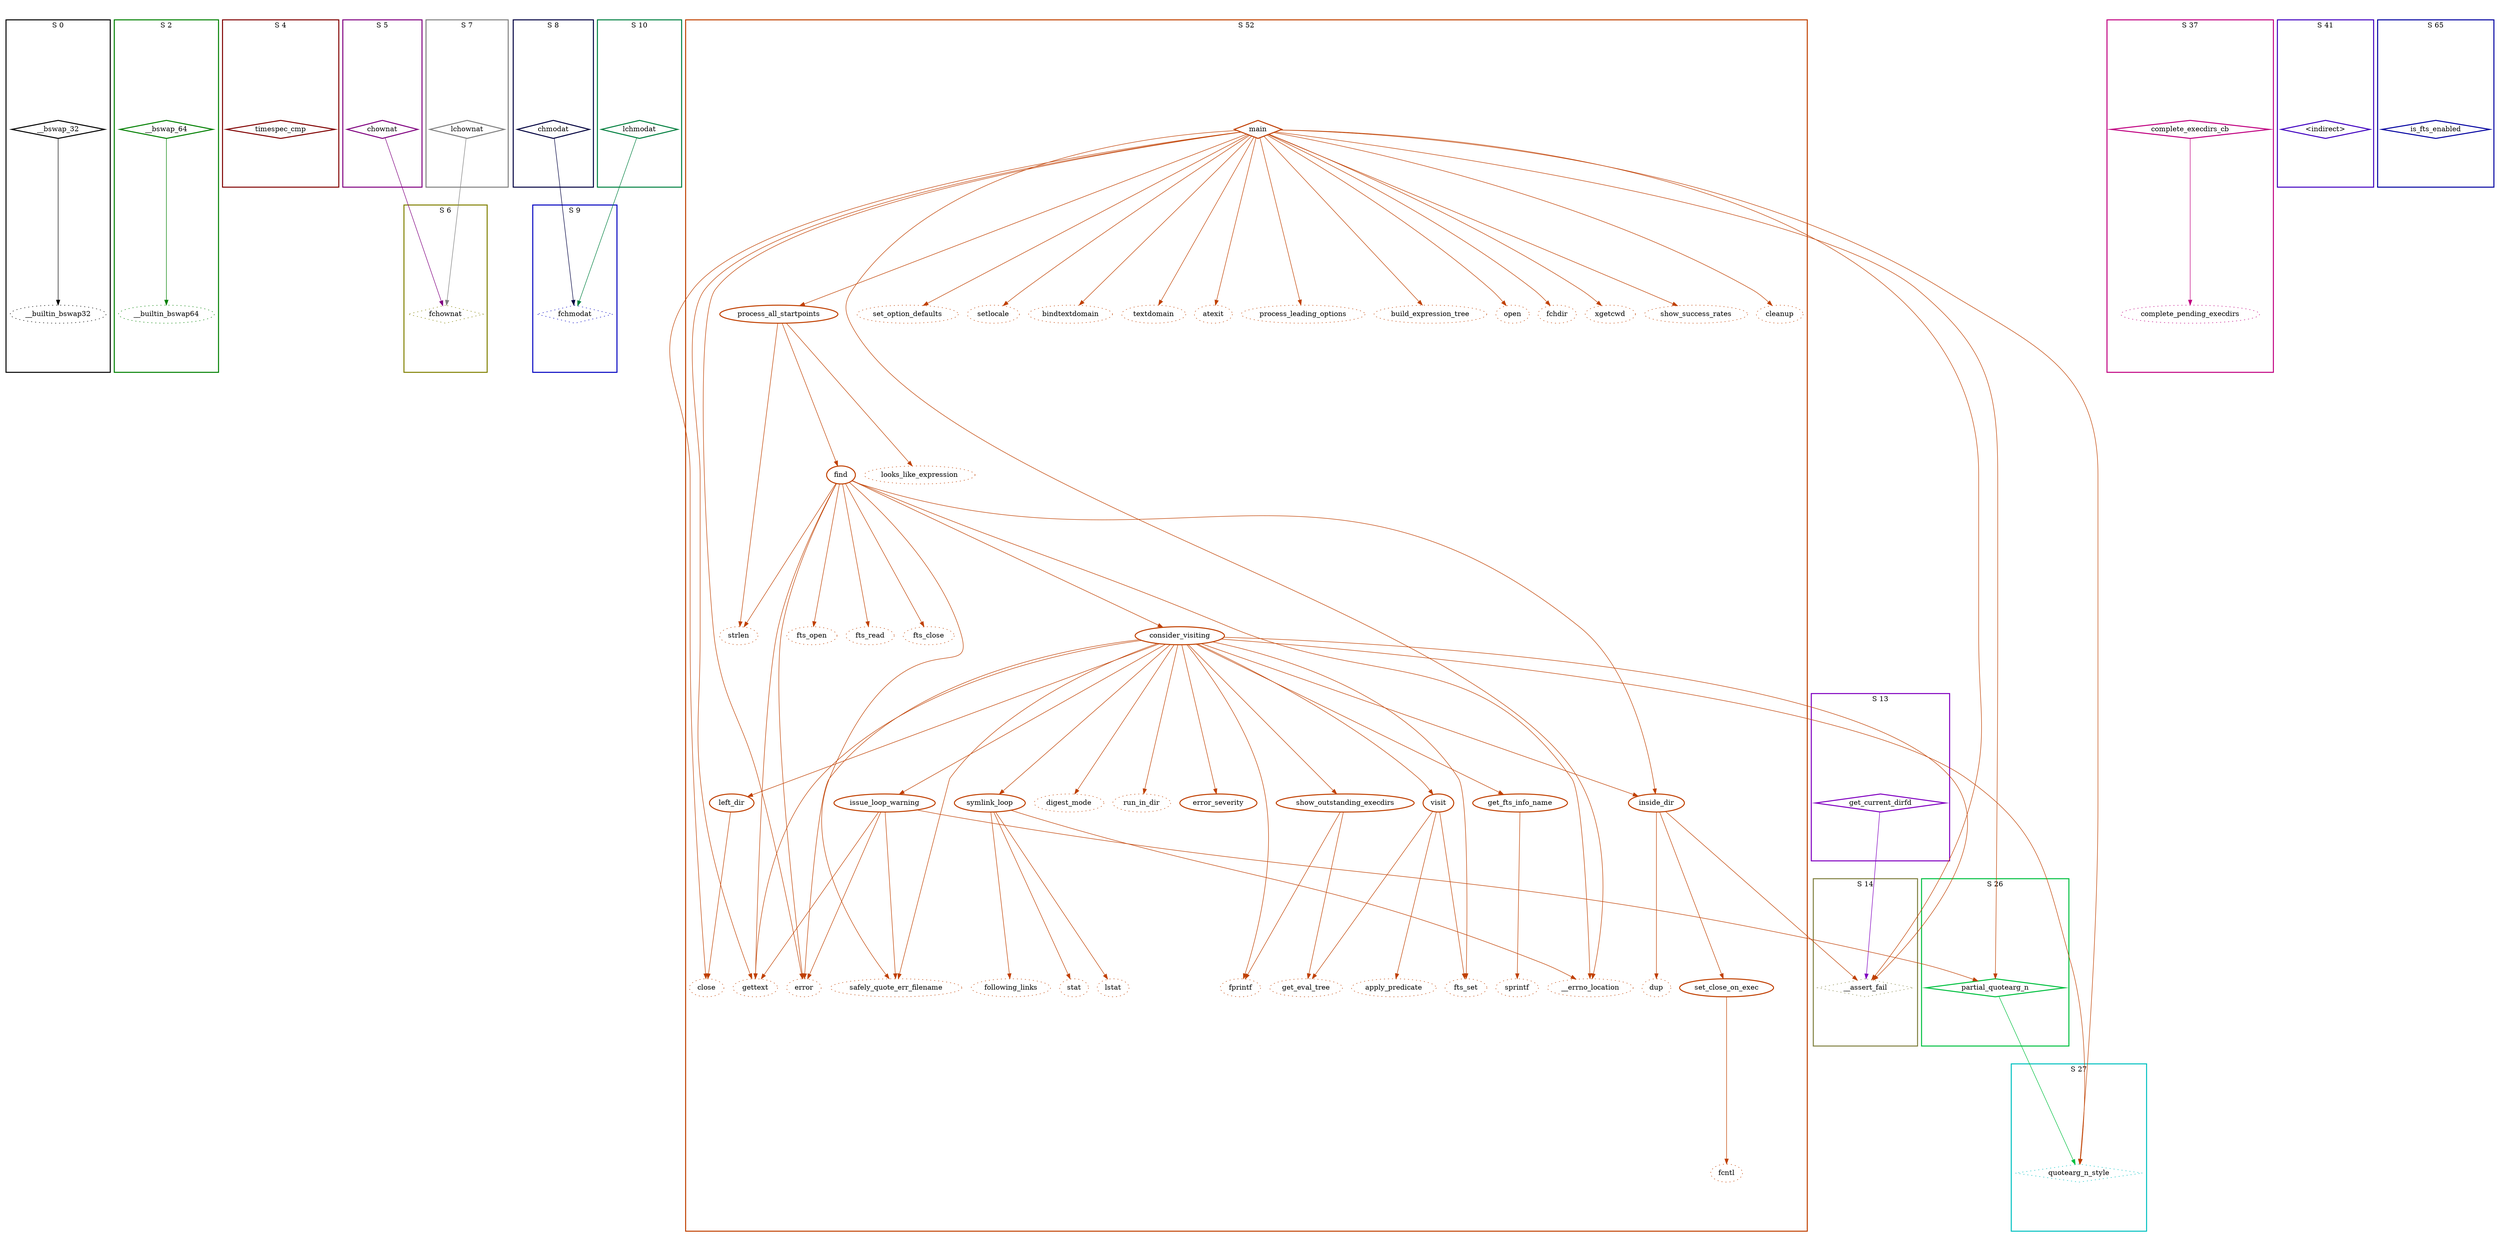 digraph G {
  ratio=0.500000;
  "UV __bswap_32 (0)" [shape=diamond, label="__bswap_32", color="#000000",
                       style=bold];
  "UV __builtin_bswap32 (1)" [label="__builtin_bswap32", color="#000000",
                              style=dotted];
  "UV __bswap_64 (2)" [shape=diamond, label="__bswap_64", color="#008000",
                       style=bold];
  "UV __builtin_bswap64 (3)" [label="__builtin_bswap64", color="#008000",
                              style=dotted];
  "UV timespec_cmp (4)" [shape=diamond, label="timespec_cmp",
                         color="#800000", style=bold];
  "UV chownat (5)" [shape=diamond, label="chownat", color="#800080",
                    style=bold];
  "UV fchownat (6)" [shape=diamond, label="fchownat", color="#808000",
                     style=dotted];
  "UV lchownat (7)" [shape=diamond, label="lchownat", color="#808080",
                     style=bold];
  "UV chmodat (8)" [shape=diamond, label="chmodat", color="#000040",
                    style=bold];
  "UV fchmodat (9)" [shape=diamond, label="fchmodat", color="#0000C0",
                     style=dotted];
  "UV lchmodat (10)" [shape=diamond, label="lchmodat", color="#008040",
                      style=bold];
  "UV set_close_on_exec (11)" [label="set_close_on_exec", color="#C04000",
                               style=bold];
  "UV fcntl (12)" [label="fcntl", color="#C04000", style=dotted];
  "UV get_current_dirfd (13)" [shape=diamond, label="get_current_dirfd",
                               color="#8000C0", style=bold];
  "UV __assert_fail (14)" [shape=diamond, label="__assert_fail",
                           color="#808040", style=dotted];
  "UV left_dir (15)" [label="left_dir", color="#C04000", style=bold];
  "UV close (16)" [label="close", color="#C04000", style=dotted];
  "UV inside_dir (17)" [label="inside_dir", color="#C04000", style=bold];
  "UV dup (18)" [label="dup", color="#C04000", style=dotted];
  "UV error_severity (19)" [label="error_severity", color="#C04000",
                            style=bold];
  "UV get_fts_info_name (20)" [label="get_fts_info_name", color="#C04000",
                               style=bold];
  "UV sprintf (21)" [label="sprintf", color="#C04000", style=dotted];
  "UV visit (22)" [label="visit", color="#C04000", style=bold];
  "UV get_eval_tree (23)" [label="get_eval_tree", color="#C04000",
                           style=dotted];
  "UV apply_predicate (24)" [label="apply_predicate", color="#C04000",
                             style=dotted];
  "UV fts_set (25)" [label="fts_set", color="#C04000", style=dotted];
  "UV partial_quotearg_n (26)" [shape=diamond, label="partial_quotearg_n",
                                color="#00C040", style=bold];
  "UV quotearg_n_style (27)" [shape=diamond, label="quotearg_n_style",
                              color="#00C0C0", style=dotted];
  "UV issue_loop_warning (28)" [label="issue_loop_warning", color="#C04000",
                                style=bold];
  "UV safely_quote_err_filename (29)" [label="safely_quote_err_filename",
                                       color="#C04000", style=dotted];
  "UV gettext (30)" [label="gettext", color="#C04000", style=dotted];
  "UV error (31)" [label="error", color="#C04000", style=dotted];
  "UV symlink_loop (32)" [label="symlink_loop", color="#C04000", style=bold];
  "UV following_links (33)" [label="following_links", color="#C04000",
                             style=dotted];
  "UV stat (34)" [label="stat", color="#C04000", style=dotted];
  "UV lstat (35)" [label="lstat", color="#C04000", style=dotted];
  "UV __errno_location (36)" [label="__errno_location", color="#C04000",
                              style=dotted];
  "UV complete_execdirs_cb (37)" [shape=diamond,
                                  label="complete_execdirs_cb",
                                  color="#C00080", style=bold];
  "UV complete_pending_execdirs (38)" [label="complete_pending_execdirs",
                                       color="#C00080", style=dotted];
  "UV show_outstanding_execdirs (39)" [label="show_outstanding_execdirs",
                                       color="#C04000", style=bold];
  "UV fprintf (40)" [label="fprintf", color="#C04000", style=dotted];
  "UV <indirect> (41)" [shape=diamond, label="<indirect>", color="#4000C0",
                        style=bold];
  "UV consider_visiting (42)" [label="consider_visiting", color="#C04000",
                               style=bold];
  "UV digest_mode (43)" [label="digest_mode", color="#C04000", style=dotted];
  "UV run_in_dir (44)" [label="run_in_dir", color="#C04000", style=dotted];
  "UV find (45)" [label="find", color="#C04000", style=bold];
  "UV strlen (46)" [label="strlen", color="#C04000", style=dotted];
  "UV fts_open (47)" [label="fts_open", color="#C04000", style=dotted];
  "UV fts_read (48)" [label="fts_read", color="#C04000", style=dotted];
  "UV fts_close (49)" [label="fts_close", color="#C04000", style=dotted];
  "UV process_all_startpoints (50)" [label="process_all_startpoints",
                                     color="#C04000", style=bold];
  "UV looks_like_expression (51)" [label="looks_like_expression",
                                   color="#C04000", style=dotted];
  "UV main (52)" [shape=diamond, label="main", color="#C04000", style=bold];
  "UV set_option_defaults (53)" [label="set_option_defaults",
                                 color="#C04000", style=dotted];
  "UV setlocale (54)" [label="setlocale", color="#C04000", style=dotted];
  "UV bindtextdomain (55)" [label="bindtextdomain", color="#C04000",
                            style=dotted];
  "UV textdomain (56)" [label="textdomain", color="#C04000", style=dotted];
  "UV atexit (57)" [label="atexit", color="#C04000", style=dotted];
  "UV process_leading_options (58)" [label="process_leading_options",
                                     color="#C04000", style=dotted];
  "UV build_expression_tree (59)" [label="build_expression_tree",
                                   color="#C04000", style=dotted];
  "UV open (60)" [label="open", color="#C04000", style=dotted];
  "UV fchdir (61)" [label="fchdir", color="#C04000", style=dotted];
  "UV xgetcwd (62)" [label="xgetcwd", color="#C04000", style=dotted];
  "UV show_success_rates (63)" [label="show_success_rates", color="#C04000",
                                style=dotted];
  "UV cleanup (64)" [label="cleanup", color="#C04000", style=dotted];
  "UV is_fts_enabled (65)" [shape=diamond, label="is_fts_enabled",
                            color="#0000A0", style=bold];
  
  subgraph cluster_27 { label="S 27";
    color="#00C0C0";
    style=bold;
    "UV quotearg_n_style (27)"; };
  subgraph cluster_41 { label="S 41";
    color="#4000C0";
    style=bold;
    "UV <indirect> (41)"; };
  subgraph cluster_0 { label="S 0";
    color="#000000";
    style=bold;
    "UV __builtin_bswap32 (1)";"UV __bswap_32 (0)"; };
  subgraph cluster_10 { label="S 10";
    color="#008040";
    style=bold;
    "UV lchmodat (10)"; };
  subgraph cluster_37 { label="S 37";
    color="#C00080";
    style=bold;
    "UV complete_pending_execdirs (38)";"UV complete_execdirs_cb (37)"; };
  subgraph cluster_2 { label="S 2";
    color="#008000";
    style=bold;
    "UV __builtin_bswap64 (3)";"UV __bswap_64 (2)"; };
  subgraph cluster_4 { label="S 4";
    color="#800000";
    style=bold;
    "UV timespec_cmp (4)"; };
  subgraph cluster_13 { label="S 13";
    color="#8000C0";
    style=bold;
    "UV get_current_dirfd (13)"; };
  subgraph cluster_52 { label="S 52";
    color="#C04000";
    style=bold;
    "UV cleanup (64)";"UV show_success_rates (63)";"UV xgetcwd (62)";"UV fchdir (61)";"UV open (60)";"UV build_expression_tree (59)";"UV process_leading_options (58)";"UV atexit (57)";"UV textdomain (56)";"UV bindtextdomain (55)";"UV setlocale (54)";"UV set_option_defaults (53)";"UV main (52)";"UV looks_like_expression (51)";"UV process_all_startpoints (50)";"UV fts_close (49)";"UV fts_read (48)";"UV fts_open (47)";"UV strlen (46)";"UV find (45)";"UV run_in_dir (44)";"UV digest_mode (43)";"UV consider_visiting (42)";"UV fprintf (40)";"UV show_outstanding_execdirs (39)";"UV __errno_location (36)";"UV lstat (35)";"UV stat (34)";"UV following_links (33)";"UV symlink_loop (32)";"UV error (31)";"UV gettext (30)";"UV safely_quote_err_filename (29)";"UV issue_loop_warning (28)";"UV fts_set (25)";"UV apply_predicate (24)";"UV get_eval_tree (23)";"UV visit (22)";"UV sprintf (21)";"UV get_fts_info_name (20)";"UV error_severity (19)";"UV dup (18)";"UV inside_dir (17)";"UV close (16)";"UV left_dir (15)";"UV fcntl (12)";"UV set_close_on_exec (11)"; };
  subgraph cluster_5 { label="S 5";
    color="#800080";
    style=bold;
    "UV chownat (5)"; };
  subgraph cluster_14 { label="S 14";
    color="#808040";
    style=bold;
    "UV __assert_fail (14)"; };
  subgraph cluster_6 { label="S 6";
    color="#808000";
    style=bold;
    "UV fchownat (6)"; };
  subgraph cluster_7 { label="S 7";
    color="#808080";
    style=bold;
    "UV lchownat (7)"; };
  subgraph cluster_8 { label="S 8";
    color="#000040";
    style=bold;
    "UV chmodat (8)"; };
  subgraph cluster_9 { label="S 9";
    color="#0000C0";
    style=bold;
    "UV fchmodat (9)"; };
  subgraph cluster_65 { label="S 65";
    color="#0000A0";
    style=bold;
    "UV is_fts_enabled (65)"; };
  subgraph cluster_26 { label="S 26";
    color="#00C040";
    style=bold;
    "UV partial_quotearg_n (26)"; };
  
  "UV __bswap_32 (0)" -> "UV __builtin_bswap32 (1)" [color="#000000"];
  "UV __bswap_64 (2)" -> "UV __builtin_bswap64 (3)" [color="#008000"];
  "UV chownat (5)" -> "UV fchownat (6)" [color="#800080"];
  "UV lchownat (7)" -> "UV fchownat (6)" [color="#808080"];
  "UV chmodat (8)" -> "UV fchmodat (9)" [color="#000040"];
  "UV lchmodat (10)" -> "UV fchmodat (9)" [color="#008040"];
  "UV set_close_on_exec (11)" -> "UV fcntl (12)" [color="#C04000"];
  "UV get_current_dirfd (13)" -> "UV __assert_fail (14)" [color="#8000C0"];
  "UV left_dir (15)" -> "UV close (16)" [color="#C04000"];
  "UV inside_dir (17)" -> "UV set_close_on_exec (11)" [color="#C04000"];
  "UV inside_dir (17)" -> "UV __assert_fail (14)" [color="#C04000"];
  "UV inside_dir (17)" -> "UV dup (18)" [color="#C04000"];
  "UV get_fts_info_name (20)" -> "UV sprintf (21)" [color="#C04000"];
  "UV visit (22)" -> "UV get_eval_tree (23)" [color="#C04000"];
  "UV visit (22)" -> "UV apply_predicate (24)" [color="#C04000"];
  "UV visit (22)" -> "UV fts_set (25)" [color="#C04000"];
  "UV partial_quotearg_n (26)" -> "UV quotearg_n_style (27)" [color="#00C040"];
  "UV issue_loop_warning (28)" -> "UV partial_quotearg_n (26)" [color="#C04000"];
  "UV issue_loop_warning (28)" -> "UV safely_quote_err_filename (29)" [
  color="#C04000"];
  "UV issue_loop_warning (28)" -> "UV gettext (30)" [color="#C04000"];
  "UV issue_loop_warning (28)" -> "UV error (31)" [color="#C04000"];
  "UV symlink_loop (32)" -> "UV following_links (33)" [color="#C04000"];
  "UV symlink_loop (32)" -> "UV stat (34)" [color="#C04000"];
  "UV symlink_loop (32)" -> "UV lstat (35)" [color="#C04000"];
  "UV symlink_loop (32)" -> "UV __errno_location (36)" [color="#C04000"];
  "UV complete_execdirs_cb (37)" -> "UV complete_pending_execdirs (38)" [
  color="#C00080"];
  "UV show_outstanding_execdirs (39)" -> "UV get_eval_tree (23)" [color="#C04000"];
  "UV show_outstanding_execdirs (39)" -> "UV fprintf (40)" [color="#C04000"];
  "UV consider_visiting (42)" -> "UV __assert_fail (14)" [color="#C04000"];
  "UV consider_visiting (42)" -> "UV left_dir (15)" [color="#C04000"];
  "UV consider_visiting (42)" -> "UV inside_dir (17)" [color="#C04000"];
  "UV consider_visiting (42)" -> "UV error_severity (19)" [color="#C04000"];
  "UV consider_visiting (42)" -> "UV get_fts_info_name (20)" [color="#C04000"];
  "UV consider_visiting (42)" -> "UV visit (22)" [color="#C04000"];
  "UV consider_visiting (42)" -> "UV fts_set (25)" [color="#C04000"];
  "UV consider_visiting (42)" -> "UV quotearg_n_style (27)" [color="#C04000"];
  "UV consider_visiting (42)" -> "UV issue_loop_warning (28)" [color="#C04000"];
  "UV consider_visiting (42)" -> "UV safely_quote_err_filename (29)" [
  color="#C04000"];
  "UV consider_visiting (42)" -> "UV gettext (30)" [color="#C04000"];
  "UV consider_visiting (42)" -> "UV error (31)" [color="#C04000"];
  "UV consider_visiting (42)" -> "UV symlink_loop (32)" [color="#C04000"];
  "UV consider_visiting (42)" -> "UV show_outstanding_execdirs (39)" [
  color="#C04000"];
  "UV consider_visiting (42)" -> "UV fprintf (40)" [color="#C04000"];
  "UV consider_visiting (42)" -> "UV digest_mode (43)" [color="#C04000"];
  "UV consider_visiting (42)" -> "UV run_in_dir (44)" [color="#C04000"];
  "UV find (45)" -> "UV inside_dir (17)" [color="#C04000"];
  "UV find (45)" -> "UV safely_quote_err_filename (29)" [color="#C04000"];
  "UV find (45)" -> "UV gettext (30)" [color="#C04000"];
  "UV find (45)" -> "UV error (31)" [color="#C04000"];
  "UV find (45)" -> "UV __errno_location (36)" [color="#C04000"];
  "UV find (45)" -> "UV consider_visiting (42)" [color="#C04000"];
  "UV find (45)" -> "UV strlen (46)" [color="#C04000"];
  "UV find (45)" -> "UV fts_open (47)" [color="#C04000"];
  "UV find (45)" -> "UV fts_read (48)" [color="#C04000"];
  "UV find (45)" -> "UV fts_close (49)" [color="#C04000"];
  "UV process_all_startpoints (50)" -> "UV find (45)" [color="#C04000"];
  "UV process_all_startpoints (50)" -> "UV strlen (46)" [color="#C04000"];
  "UV process_all_startpoints (50)" -> "UV looks_like_expression (51)" [
  color="#C04000"];
  "UV main (52)" -> "UV __assert_fail (14)" [color="#C04000"];
  "UV main (52)" -> "UV close (16)" [color="#C04000"];
  "UV main (52)" -> "UV partial_quotearg_n (26)" [color="#C04000"];
  "UV main (52)" -> "UV quotearg_n_style (27)" [color="#C04000"];
  "UV main (52)" -> "UV gettext (30)" [color="#C04000"];
  "UV main (52)" -> "UV error (31)" [color="#C04000"];
  "UV main (52)" -> "UV __errno_location (36)" [color="#C04000"];
  "UV main (52)" -> "UV process_all_startpoints (50)" [color="#C04000"];
  "UV main (52)" -> "UV set_option_defaults (53)" [color="#C04000"];
  "UV main (52)" -> "UV setlocale (54)" [color="#C04000"];
  "UV main (52)" -> "UV bindtextdomain (55)" [color="#C04000"];
  "UV main (52)" -> "UV textdomain (56)" [color="#C04000"];
  "UV main (52)" -> "UV atexit (57)" [color="#C04000"];
  "UV main (52)" -> "UV process_leading_options (58)" [color="#C04000"];
  "UV main (52)" -> "UV build_expression_tree (59)" [color="#C04000"];
  "UV main (52)" -> "UV open (60)" [color="#C04000"];
  "UV main (52)" -> "UV fchdir (61)" [color="#C04000"];
  "UV main (52)" -> "UV xgetcwd (62)" [color="#C04000"];
  "UV main (52)" -> "UV show_success_rates (63)" [color="#C04000"];
  "UV main (52)" -> "UV cleanup (64)" [color="#C04000"];
  
  }